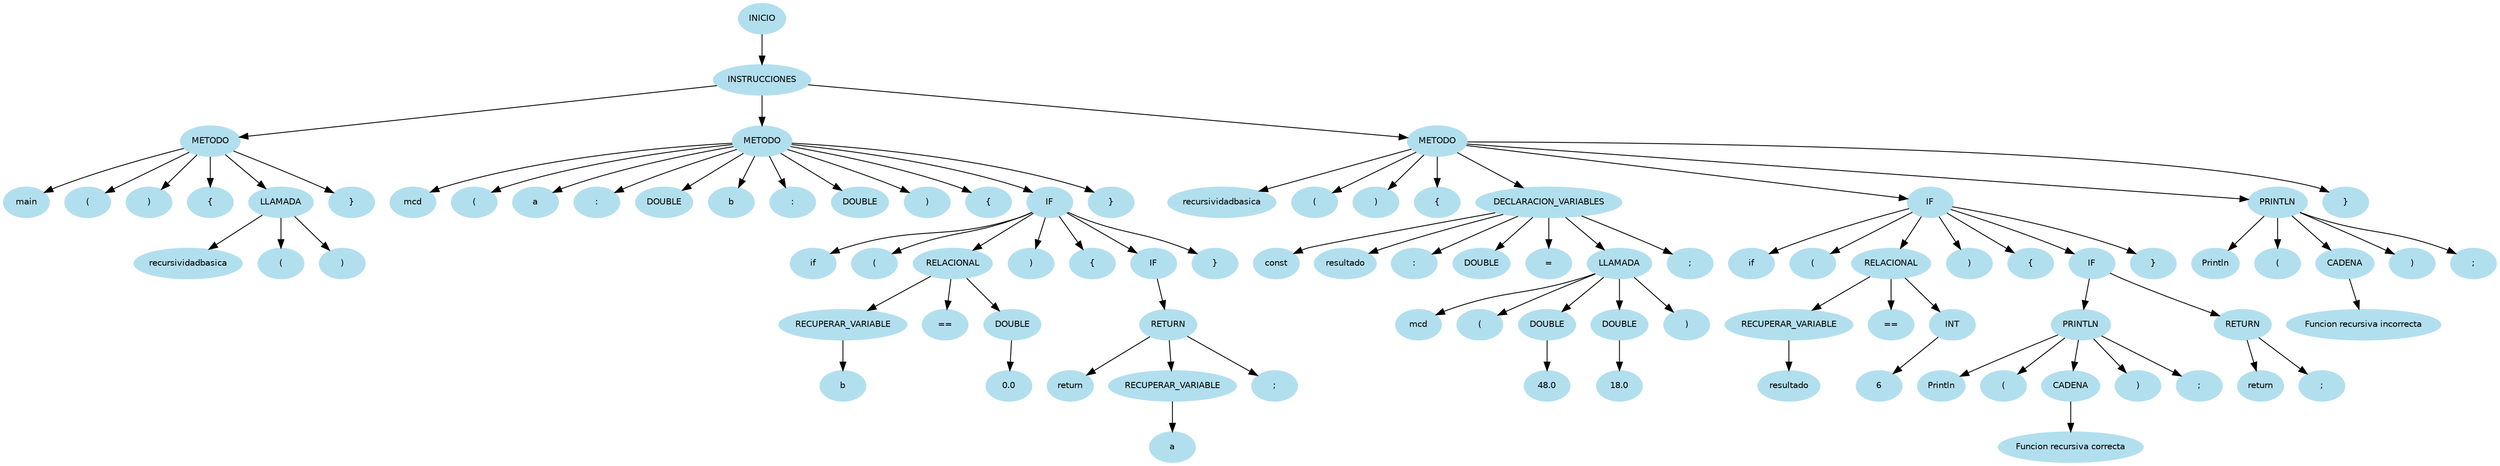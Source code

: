 digraph arbolAST{
node [shape=oval, style=filled, color=lightblue2, fontname=Helvetica, fontsize=10];
edge [fontname=Helvetica, fontsize=10];
n0[label="INICIO"];
n1[label="INSTRUCCIONES"];
n0 -> n1;
n2[label="METODO"];
n1 -> n2;
n3[label="main"];
n2 -> n3;
n4[label="("];
n2 -> n4;
n5[label=")"];
n2 -> n5;
n6[label="{"];
n2 -> n6;
n7[label="LLAMADA"];
n2 -> n7;
n8[label="recursividadbasica"];
n7 -> n8;
n9[label="("];
n7 -> n9;
n10[label=")"];
n7 -> n10;
n11[label="}"];
n2 -> n11;
n12[label="METODO"];
n1 -> n12;
n13[label="mcd"];
n12 -> n13;
n14[label="("];
n12 -> n14;
n15[label="a"];
n12 -> n15;
n16[label=":"];
n12 -> n16;
n17[label="DOUBLE"];
n12 -> n17;
n18[label="b"];
n12 -> n18;
n19[label=":"];
n12 -> n19;
n20[label="DOUBLE"];
n12 -> n20;
n21[label=")"];
n12 -> n21;
n22[label="{"];
n12 -> n22;
n23[label="IF"];
n12 -> n23;
n24[label="if"];
n23 -> n24;
n25[label="("];
n23 -> n25;
n26[label="RELACIONAL"];
n23 -> n26;
n27[label="RECUPERAR_VARIABLE"];
n26 -> n27;
n28[label="b"];
n27 -> n28;
n29[label="=="];
n26 -> n29;
n30[label="DOUBLE"];
n26 -> n30;
n31[label="0.0"];
n30 -> n31;
n32[label=")"];
n23 -> n32;
n33[label="{"];
n23 -> n33;
n34[label="IF"];
n23 -> n34;
n35[label="RETURN"];
n34 -> n35;
n36[label="return"];
n35 -> n36;
n37[label="RECUPERAR_VARIABLE"];
n35 -> n37;
n38[label="a"];
n37 -> n38;
n39[label=";"];
n35 -> n39;
n40[label="}"];
n23 -> n40;
n41[label="}"];
n12 -> n41;
n42[label="METODO"];
n1 -> n42;
n43[label="recursividadbasica"];
n42 -> n43;
n44[label="("];
n42 -> n44;
n45[label=")"];
n42 -> n45;
n46[label="{"];
n42 -> n46;
n47[label="DECLARACION_VARIABLES"];
n42 -> n47;
n48[label="const"];
n47 -> n48;
n49[label="resultado"];
n47 -> n49;
n50[label=":"];
n47 -> n50;
n51[label="DOUBLE"];
n47 -> n51;
n52[label="="];
n47 -> n52;
n53[label="LLAMADA"];
n47 -> n53;
n54[label="mcd"];
n53 -> n54;
n55[label="("];
n53 -> n55;
n56[label="DOUBLE"];
n53 -> n56;
n57[label="48.0"];
n56 -> n57;
n58[label="DOUBLE"];
n53 -> n58;
n59[label="18.0"];
n58 -> n59;
n60[label=")"];
n53 -> n60;
n61[label=";"];
n47 -> n61;
n62[label="IF"];
n42 -> n62;
n63[label="if"];
n62 -> n63;
n64[label="("];
n62 -> n64;
n65[label="RELACIONAL"];
n62 -> n65;
n66[label="RECUPERAR_VARIABLE"];
n65 -> n66;
n67[label="resultado"];
n66 -> n67;
n68[label="=="];
n65 -> n68;
n69[label="INT"];
n65 -> n69;
n70[label="6"];
n69 -> n70;
n71[label=")"];
n62 -> n71;
n72[label="{"];
n62 -> n72;
n73[label="IF"];
n62 -> n73;
n74[label="PRINTLN"];
n73 -> n74;
n75[label="Println"];
n74 -> n75;
n76[label="("];
n74 -> n76;
n77[label="CADENA"];
n74 -> n77;
n78[label="Funcion recursiva correcta"];
n77 -> n78;
n79[label=")"];
n74 -> n79;
n80[label=";"];
n74 -> n80;
n81[label="RETURN"];
n73 -> n81;
n82[label="return"];
n81 -> n82;
n83[label=";"];
n81 -> n83;
n84[label="}"];
n62 -> n84;
n85[label="PRINTLN"];
n42 -> n85;
n86[label="Println"];
n85 -> n86;
n87[label="("];
n85 -> n87;
n88[label="CADENA"];
n85 -> n88;
n89[label="Funcion recursiva incorrecta"];
n88 -> n89;
n90[label=")"];
n85 -> n90;
n91[label=";"];
n85 -> n91;
n92[label="}"];
n42 -> n92;
}